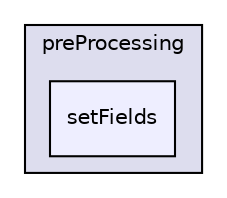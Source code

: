 digraph "applications/utilities/preProcessing/setFields" {
  bgcolor=transparent;
  compound=true
  node [ fontsize="10", fontname="Helvetica"];
  edge [ labelfontsize="10", labelfontname="Helvetica"];
  subgraph clusterdir_2cb9088fcfa5d85f3ea0b5a37d6be287 {
    graph [ bgcolor="#ddddee", pencolor="black", label="preProcessing" fontname="Helvetica", fontsize="10", URL="dir_2cb9088fcfa5d85f3ea0b5a37d6be287.html"]
  dir_d006ba65fcbdd061b7be916f308f49a4 [shape=box, label="setFields", style="filled", fillcolor="#eeeeff", pencolor="black", URL="dir_d006ba65fcbdd061b7be916f308f49a4.html"];
  }
}
